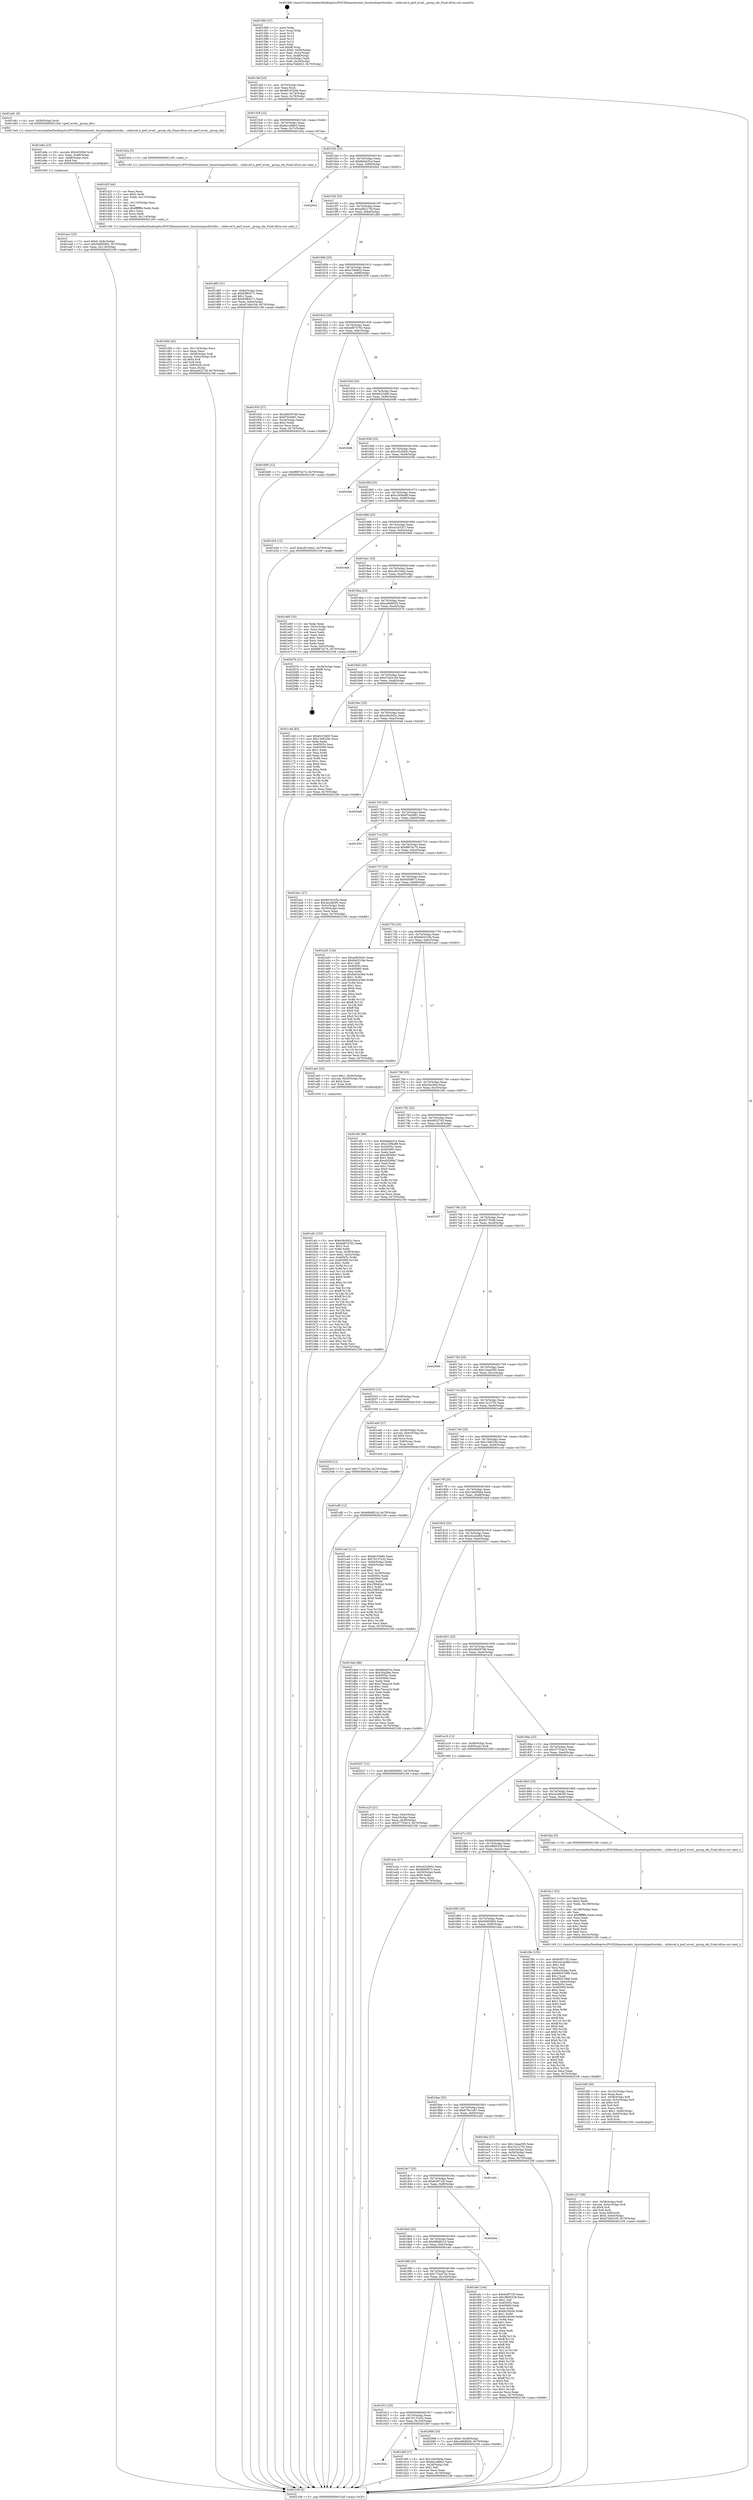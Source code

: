 digraph "0x401580" {
  label = "0x401580 (/mnt/c/Users/mathe/Desktop/tcc/POCII/binaries/extr_linuxtoolsperfuistdio....utilevsel.h_perf_evsel__group_idx_Final-ollvm.out::main(0))"
  labelloc = "t"
  node[shape=record]

  Entry [label="",width=0.3,height=0.3,shape=circle,fillcolor=black,style=filled]
  "0x4015af" [label="{
     0x4015af [23]\l
     | [instrs]\l
     &nbsp;&nbsp;0x4015af \<+3\>: mov -0x70(%rbp),%eax\l
     &nbsp;&nbsp;0x4015b2 \<+2\>: mov %eax,%ecx\l
     &nbsp;&nbsp;0x4015b4 \<+6\>: sub $0x89191b5b,%ecx\l
     &nbsp;&nbsp;0x4015ba \<+3\>: mov %eax,-0x74(%rbp)\l
     &nbsp;&nbsp;0x4015bd \<+3\>: mov %ecx,-0x78(%rbp)\l
     &nbsp;&nbsp;0x4015c0 \<+6\>: je 0000000000401e81 \<main+0x901\>\l
  }"]
  "0x401e81" [label="{
     0x401e81 [9]\l
     | [instrs]\l
     &nbsp;&nbsp;0x401e81 \<+4\>: mov -0x58(%rbp),%rdi\l
     &nbsp;&nbsp;0x401e85 \<+5\>: call 00000000004013a0 \<perf_evsel__group_idx\>\l
     | [calls]\l
     &nbsp;&nbsp;0x4013a0 \{1\} (/mnt/c/Users/mathe/Desktop/tcc/POCII/binaries/extr_linuxtoolsperfuistdio....utilevsel.h_perf_evsel__group_idx_Final-ollvm.out::perf_evsel__group_idx)\l
  }"]
  "0x4015c6" [label="{
     0x4015c6 [22]\l
     | [instrs]\l
     &nbsp;&nbsp;0x4015c6 \<+5\>: jmp 00000000004015cb \<main+0x4b\>\l
     &nbsp;&nbsp;0x4015cb \<+3\>: mov -0x74(%rbp),%eax\l
     &nbsp;&nbsp;0x4015ce \<+5\>: sub $0x8a1a86b2,%eax\l
     &nbsp;&nbsp;0x4015d3 \<+3\>: mov %eax,-0x7c(%rbp)\l
     &nbsp;&nbsp;0x4015d6 \<+6\>: je 0000000000401d2a \<main+0x7aa\>\l
  }"]
  Exit [label="",width=0.3,height=0.3,shape=circle,fillcolor=black,style=filled,peripheries=2]
  "0x401d2a" [label="{
     0x401d2a [5]\l
     | [instrs]\l
     &nbsp;&nbsp;0x401d2a \<+5\>: call 0000000000401160 \<next_i\>\l
     | [calls]\l
     &nbsp;&nbsp;0x401160 \{1\} (/mnt/c/Users/mathe/Desktop/tcc/POCII/binaries/extr_linuxtoolsperfuistdio....utilevsel.h_perf_evsel__group_idx_Final-ollvm.out::next_i)\l
  }"]
  "0x4015dc" [label="{
     0x4015dc [22]\l
     | [instrs]\l
     &nbsp;&nbsp;0x4015dc \<+5\>: jmp 00000000004015e1 \<main+0x61\>\l
     &nbsp;&nbsp;0x4015e1 \<+3\>: mov -0x74(%rbp),%eax\l
     &nbsp;&nbsp;0x4015e4 \<+5\>: sub $0x8abdcf1a,%eax\l
     &nbsp;&nbsp;0x4015e9 \<+3\>: mov %eax,-0x80(%rbp)\l
     &nbsp;&nbsp;0x4015ec \<+6\>: je 00000000004020e2 \<main+0xb62\>\l
  }"]
  "0x40203f" [label="{
     0x40203f [12]\l
     | [instrs]\l
     &nbsp;&nbsp;0x40203f \<+7\>: movl $0x773e472e,-0x70(%rbp)\l
     &nbsp;&nbsp;0x402046 \<+5\>: jmp 0000000000402108 \<main+0xb88\>\l
  }"]
  "0x4020e2" [label="{
     0x4020e2\l
  }", style=dashed]
  "0x4015f2" [label="{
     0x4015f2 [25]\l
     | [instrs]\l
     &nbsp;&nbsp;0x4015f2 \<+5\>: jmp 00000000004015f7 \<main+0x77\>\l
     &nbsp;&nbsp;0x4015f7 \<+3\>: mov -0x74(%rbp),%eax\l
     &nbsp;&nbsp;0x4015fa \<+5\>: sub $0xa462274f,%eax\l
     &nbsp;&nbsp;0x4015ff \<+6\>: mov %eax,-0x84(%rbp)\l
     &nbsp;&nbsp;0x401605 \<+6\>: je 0000000000401d85 \<main+0x805\>\l
  }"]
  "0x401ef0" [label="{
     0x401ef0 [12]\l
     | [instrs]\l
     &nbsp;&nbsp;0x401ef0 \<+7\>: movl $0x6f6d821d,-0x70(%rbp)\l
     &nbsp;&nbsp;0x401ef7 \<+5\>: jmp 0000000000402108 \<main+0xb88\>\l
  }"]
  "0x401d85" [label="{
     0x401d85 [31]\l
     | [instrs]\l
     &nbsp;&nbsp;0x401d85 \<+3\>: mov -0x64(%rbp),%eax\l
     &nbsp;&nbsp;0x401d88 \<+5\>: sub $0x93f84571,%eax\l
     &nbsp;&nbsp;0x401d8d \<+3\>: add $0x1,%eax\l
     &nbsp;&nbsp;0x401d90 \<+5\>: add $0x93f84571,%eax\l
     &nbsp;&nbsp;0x401d95 \<+3\>: mov %eax,-0x64(%rbp)\l
     &nbsp;&nbsp;0x401d98 \<+7\>: movl $0xd7d44109,-0x70(%rbp)\l
     &nbsp;&nbsp;0x401d9f \<+5\>: jmp 0000000000402108 \<main+0xb88\>\l
  }"]
  "0x40160b" [label="{
     0x40160b [25]\l
     | [instrs]\l
     &nbsp;&nbsp;0x40160b \<+5\>: jmp 0000000000401610 \<main+0x90\>\l
     &nbsp;&nbsp;0x401610 \<+3\>: mov -0x74(%rbp),%eax\l
     &nbsp;&nbsp;0x401613 \<+5\>: sub $0xa7bfe832,%eax\l
     &nbsp;&nbsp;0x401618 \<+6\>: mov %eax,-0x88(%rbp)\l
     &nbsp;&nbsp;0x40161e \<+6\>: je 0000000000401935 \<main+0x3b5\>\l
  }"]
  "0x401ea1" [label="{
     0x401ea1 [25]\l
     | [instrs]\l
     &nbsp;&nbsp;0x401ea1 \<+7\>: movl $0x0,-0x6c(%rbp)\l
     &nbsp;&nbsp;0x401ea8 \<+7\>: movl $0x56065692,-0x70(%rbp)\l
     &nbsp;&nbsp;0x401eaf \<+6\>: mov %eax,-0x118(%rbp)\l
     &nbsp;&nbsp;0x401eb5 \<+5\>: jmp 0000000000402108 \<main+0xb88\>\l
  }"]
  "0x401935" [label="{
     0x401935 [27]\l
     | [instrs]\l
     &nbsp;&nbsp;0x401935 \<+5\>: mov $0x28e597d6,%eax\l
     &nbsp;&nbsp;0x40193a \<+5\>: mov $0xf7dc0d81,%ecx\l
     &nbsp;&nbsp;0x40193f \<+3\>: mov -0x34(%rbp),%edx\l
     &nbsp;&nbsp;0x401942 \<+3\>: cmp $0x2,%edx\l
     &nbsp;&nbsp;0x401945 \<+3\>: cmovne %ecx,%eax\l
     &nbsp;&nbsp;0x401948 \<+3\>: mov %eax,-0x70(%rbp)\l
     &nbsp;&nbsp;0x40194b \<+5\>: jmp 0000000000402108 \<main+0xb88\>\l
  }"]
  "0x401624" [label="{
     0x401624 [25]\l
     | [instrs]\l
     &nbsp;&nbsp;0x401624 \<+5\>: jmp 0000000000401629 \<main+0xa9\>\l
     &nbsp;&nbsp;0x401629 \<+3\>: mov -0x74(%rbp),%eax\l
     &nbsp;&nbsp;0x40162c \<+5\>: sub $0xbd974792,%eax\l
     &nbsp;&nbsp;0x401631 \<+6\>: mov %eax,-0x8c(%rbp)\l
     &nbsp;&nbsp;0x401637 \<+6\>: je 0000000000401b95 \<main+0x615\>\l
  }"]
  "0x402108" [label="{
     0x402108 [5]\l
     | [instrs]\l
     &nbsp;&nbsp;0x402108 \<+5\>: jmp 00000000004015af \<main+0x2f\>\l
  }"]
  "0x401580" [label="{
     0x401580 [47]\l
     | [instrs]\l
     &nbsp;&nbsp;0x401580 \<+1\>: push %rbp\l
     &nbsp;&nbsp;0x401581 \<+3\>: mov %rsp,%rbp\l
     &nbsp;&nbsp;0x401584 \<+2\>: push %r15\l
     &nbsp;&nbsp;0x401586 \<+2\>: push %r14\l
     &nbsp;&nbsp;0x401588 \<+2\>: push %r13\l
     &nbsp;&nbsp;0x40158a \<+2\>: push %r12\l
     &nbsp;&nbsp;0x40158c \<+1\>: push %rbx\l
     &nbsp;&nbsp;0x40158d \<+7\>: sub $0xf8,%rsp\l
     &nbsp;&nbsp;0x401594 \<+7\>: movl $0x0,-0x38(%rbp)\l
     &nbsp;&nbsp;0x40159b \<+3\>: mov %edi,-0x3c(%rbp)\l
     &nbsp;&nbsp;0x40159e \<+4\>: mov %rsi,-0x48(%rbp)\l
     &nbsp;&nbsp;0x4015a2 \<+3\>: mov -0x3c(%rbp),%edi\l
     &nbsp;&nbsp;0x4015a5 \<+3\>: mov %edi,-0x34(%rbp)\l
     &nbsp;&nbsp;0x4015a8 \<+7\>: movl $0xa7bfe832,-0x70(%rbp)\l
  }"]
  "0x401e8a" [label="{
     0x401e8a [23]\l
     | [instrs]\l
     &nbsp;&nbsp;0x401e8a \<+10\>: movabs $0x4030b6,%rdi\l
     &nbsp;&nbsp;0x401e94 \<+3\>: mov %eax,-0x68(%rbp)\l
     &nbsp;&nbsp;0x401e97 \<+3\>: mov -0x68(%rbp),%esi\l
     &nbsp;&nbsp;0x401e9a \<+2\>: mov $0x0,%al\l
     &nbsp;&nbsp;0x401e9c \<+5\>: call 0000000000401040 \<printf@plt\>\l
     | [calls]\l
     &nbsp;&nbsp;0x401040 \{1\} (unknown)\l
  }"]
  "0x401b95" [label="{
     0x401b95 [12]\l
     | [instrs]\l
     &nbsp;&nbsp;0x401b95 \<+7\>: movl $0xf887dc74,-0x70(%rbp)\l
     &nbsp;&nbsp;0x401b9c \<+5\>: jmp 0000000000402108 \<main+0xb88\>\l
  }"]
  "0x40163d" [label="{
     0x40163d [25]\l
     | [instrs]\l
     &nbsp;&nbsp;0x40163d \<+5\>: jmp 0000000000401642 \<main+0xc2\>\l
     &nbsp;&nbsp;0x401642 \<+3\>: mov -0x74(%rbp),%eax\l
     &nbsp;&nbsp;0x401645 \<+5\>: sub $0xbfc33460,%eax\l
     &nbsp;&nbsp;0x40164a \<+6\>: mov %eax,-0x90(%rbp)\l
     &nbsp;&nbsp;0x401650 \<+6\>: je 00000000004020d6 \<main+0xb56\>\l
  }"]
  "0x401d5b" [label="{
     0x401d5b [42]\l
     | [instrs]\l
     &nbsp;&nbsp;0x401d5b \<+6\>: mov -0x114(%rbp),%ecx\l
     &nbsp;&nbsp;0x401d61 \<+3\>: imul %eax,%ecx\l
     &nbsp;&nbsp;0x401d64 \<+4\>: mov -0x58(%rbp),%rdi\l
     &nbsp;&nbsp;0x401d68 \<+4\>: movslq -0x5c(%rbp),%r8\l
     &nbsp;&nbsp;0x401d6c \<+4\>: shl $0x4,%r8\l
     &nbsp;&nbsp;0x401d70 \<+3\>: add %r8,%rdi\l
     &nbsp;&nbsp;0x401d73 \<+4\>: mov 0x8(%rdi),%rdi\l
     &nbsp;&nbsp;0x401d77 \<+2\>: mov %ecx,(%rdi)\l
     &nbsp;&nbsp;0x401d79 \<+7\>: movl $0xa462274f,-0x70(%rbp)\l
     &nbsp;&nbsp;0x401d80 \<+5\>: jmp 0000000000402108 \<main+0xb88\>\l
  }"]
  "0x4020d6" [label="{
     0x4020d6\l
  }", style=dashed]
  "0x401656" [label="{
     0x401656 [25]\l
     | [instrs]\l
     &nbsp;&nbsp;0x401656 \<+5\>: jmp 000000000040165b \<main+0xdb\>\l
     &nbsp;&nbsp;0x40165b \<+3\>: mov -0x74(%rbp),%eax\l
     &nbsp;&nbsp;0x40165e \<+5\>: sub $0xc022945c,%eax\l
     &nbsp;&nbsp;0x401663 \<+6\>: mov %eax,-0x94(%rbp)\l
     &nbsp;&nbsp;0x401669 \<+6\>: je 000000000040204b \<main+0xacb\>\l
  }"]
  "0x401d2f" [label="{
     0x401d2f [44]\l
     | [instrs]\l
     &nbsp;&nbsp;0x401d2f \<+2\>: xor %ecx,%ecx\l
     &nbsp;&nbsp;0x401d31 \<+5\>: mov $0x2,%edx\l
     &nbsp;&nbsp;0x401d36 \<+6\>: mov %edx,-0x110(%rbp)\l
     &nbsp;&nbsp;0x401d3c \<+1\>: cltd\l
     &nbsp;&nbsp;0x401d3d \<+6\>: mov -0x110(%rbp),%esi\l
     &nbsp;&nbsp;0x401d43 \<+2\>: idiv %esi\l
     &nbsp;&nbsp;0x401d45 \<+6\>: imul $0xfffffffe,%edx,%edx\l
     &nbsp;&nbsp;0x401d4b \<+3\>: sub $0x1,%ecx\l
     &nbsp;&nbsp;0x401d4e \<+2\>: sub %ecx,%edx\l
     &nbsp;&nbsp;0x401d50 \<+6\>: mov %edx,-0x114(%rbp)\l
     &nbsp;&nbsp;0x401d56 \<+5\>: call 0000000000401160 \<next_i\>\l
     | [calls]\l
     &nbsp;&nbsp;0x401160 \{1\} (/mnt/c/Users/mathe/Desktop/tcc/POCII/binaries/extr_linuxtoolsperfuistdio....utilevsel.h_perf_evsel__group_idx_Final-ollvm.out::next_i)\l
  }"]
  "0x40204b" [label="{
     0x40204b\l
  }", style=dashed]
  "0x40166f" [label="{
     0x40166f [25]\l
     | [instrs]\l
     &nbsp;&nbsp;0x40166f \<+5\>: jmp 0000000000401674 \<main+0xf4\>\l
     &nbsp;&nbsp;0x401674 \<+3\>: mov -0x74(%rbp),%eax\l
     &nbsp;&nbsp;0x401677 \<+5\>: sub $0xc24f4a98,%eax\l
     &nbsp;&nbsp;0x40167c \<+6\>: mov %eax,-0x98(%rbp)\l
     &nbsp;&nbsp;0x401682 \<+6\>: je 0000000000401e54 \<main+0x8d4\>\l
  }"]
  "0x40192b" [label="{
     0x40192b\l
  }", style=dashed]
  "0x401e54" [label="{
     0x401e54 [12]\l
     | [instrs]\l
     &nbsp;&nbsp;0x401e54 \<+7\>: movl $0xcd5104a2,-0x70(%rbp)\l
     &nbsp;&nbsp;0x401e5b \<+5\>: jmp 0000000000402108 \<main+0xb88\>\l
  }"]
  "0x401688" [label="{
     0x401688 [25]\l
     | [instrs]\l
     &nbsp;&nbsp;0x401688 \<+5\>: jmp 000000000040168d \<main+0x10d\>\l
     &nbsp;&nbsp;0x40168d \<+3\>: mov -0x74(%rbp),%eax\l
     &nbsp;&nbsp;0x401690 \<+5\>: sub $0xcb1b3327,%eax\l
     &nbsp;&nbsp;0x401695 \<+6\>: mov %eax,-0x9c(%rbp)\l
     &nbsp;&nbsp;0x40169b \<+6\>: je 00000000004019a8 \<main+0x428\>\l
  }"]
  "0x401d0f" [label="{
     0x401d0f [27]\l
     | [instrs]\l
     &nbsp;&nbsp;0x401d0f \<+5\>: mov $0x1eb00b0a,%eax\l
     &nbsp;&nbsp;0x401d14 \<+5\>: mov $0x8a1a86b2,%ecx\l
     &nbsp;&nbsp;0x401d19 \<+3\>: mov -0x29(%rbp),%dl\l
     &nbsp;&nbsp;0x401d1c \<+3\>: test $0x1,%dl\l
     &nbsp;&nbsp;0x401d1f \<+3\>: cmovne %ecx,%eax\l
     &nbsp;&nbsp;0x401d22 \<+3\>: mov %eax,-0x70(%rbp)\l
     &nbsp;&nbsp;0x401d25 \<+5\>: jmp 0000000000402108 \<main+0xb88\>\l
  }"]
  "0x4019a8" [label="{
     0x4019a8\l
  }", style=dashed]
  "0x4016a1" [label="{
     0x4016a1 [25]\l
     | [instrs]\l
     &nbsp;&nbsp;0x4016a1 \<+5\>: jmp 00000000004016a6 \<main+0x126\>\l
     &nbsp;&nbsp;0x4016a6 \<+3\>: mov -0x74(%rbp),%eax\l
     &nbsp;&nbsp;0x4016a9 \<+5\>: sub $0xcd5104a2,%eax\l
     &nbsp;&nbsp;0x4016ae \<+6\>: mov %eax,-0xa0(%rbp)\l
     &nbsp;&nbsp;0x4016b4 \<+6\>: je 0000000000401e60 \<main+0x8e0\>\l
  }"]
  "0x401912" [label="{
     0x401912 [25]\l
     | [instrs]\l
     &nbsp;&nbsp;0x401912 \<+5\>: jmp 0000000000401917 \<main+0x397\>\l
     &nbsp;&nbsp;0x401917 \<+3\>: mov -0x74(%rbp),%eax\l
     &nbsp;&nbsp;0x40191a \<+5\>: sub $0x7b137a32,%eax\l
     &nbsp;&nbsp;0x40191f \<+6\>: mov %eax,-0x104(%rbp)\l
     &nbsp;&nbsp;0x401925 \<+6\>: je 0000000000401d0f \<main+0x78f\>\l
  }"]
  "0x401e60" [label="{
     0x401e60 [33]\l
     | [instrs]\l
     &nbsp;&nbsp;0x401e60 \<+2\>: xor %eax,%eax\l
     &nbsp;&nbsp;0x401e62 \<+3\>: mov -0x5c(%rbp),%ecx\l
     &nbsp;&nbsp;0x401e65 \<+2\>: mov %eax,%edx\l
     &nbsp;&nbsp;0x401e67 \<+2\>: sub %ecx,%edx\l
     &nbsp;&nbsp;0x401e69 \<+2\>: mov %eax,%ecx\l
     &nbsp;&nbsp;0x401e6b \<+3\>: sub $0x1,%ecx\l
     &nbsp;&nbsp;0x401e6e \<+2\>: add %ecx,%edx\l
     &nbsp;&nbsp;0x401e70 \<+2\>: sub %edx,%eax\l
     &nbsp;&nbsp;0x401e72 \<+3\>: mov %eax,-0x5c(%rbp)\l
     &nbsp;&nbsp;0x401e75 \<+7\>: movl $0xf887dc74,-0x70(%rbp)\l
     &nbsp;&nbsp;0x401e7c \<+5\>: jmp 0000000000402108 \<main+0xb88\>\l
  }"]
  "0x4016ba" [label="{
     0x4016ba [25]\l
     | [instrs]\l
     &nbsp;&nbsp;0x4016ba \<+5\>: jmp 00000000004016bf \<main+0x13f\>\l
     &nbsp;&nbsp;0x4016bf \<+3\>: mov -0x74(%rbp),%eax\l
     &nbsp;&nbsp;0x4016c2 \<+5\>: sub $0xce6b8026,%eax\l
     &nbsp;&nbsp;0x4016c7 \<+6\>: mov %eax,-0xa4(%rbp)\l
     &nbsp;&nbsp;0x4016cd \<+6\>: je 000000000040207b \<main+0xafb\>\l
  }"]
  "0x402068" [label="{
     0x402068 [19]\l
     | [instrs]\l
     &nbsp;&nbsp;0x402068 \<+7\>: movl $0x0,-0x38(%rbp)\l
     &nbsp;&nbsp;0x40206f \<+7\>: movl $0xce6b8026,-0x70(%rbp)\l
     &nbsp;&nbsp;0x402076 \<+5\>: jmp 0000000000402108 \<main+0xb88\>\l
  }"]
  "0x40207b" [label="{
     0x40207b [21]\l
     | [instrs]\l
     &nbsp;&nbsp;0x40207b \<+3\>: mov -0x38(%rbp),%eax\l
     &nbsp;&nbsp;0x40207e \<+7\>: add $0xf8,%rsp\l
     &nbsp;&nbsp;0x402085 \<+1\>: pop %rbx\l
     &nbsp;&nbsp;0x402086 \<+2\>: pop %r12\l
     &nbsp;&nbsp;0x402088 \<+2\>: pop %r13\l
     &nbsp;&nbsp;0x40208a \<+2\>: pop %r14\l
     &nbsp;&nbsp;0x40208c \<+2\>: pop %r15\l
     &nbsp;&nbsp;0x40208e \<+1\>: pop %rbp\l
     &nbsp;&nbsp;0x40208f \<+1\>: ret\l
  }"]
  "0x4016d3" [label="{
     0x4016d3 [25]\l
     | [instrs]\l
     &nbsp;&nbsp;0x4016d3 \<+5\>: jmp 00000000004016d8 \<main+0x158\>\l
     &nbsp;&nbsp;0x4016d8 \<+3\>: mov -0x74(%rbp),%eax\l
     &nbsp;&nbsp;0x4016db \<+5\>: sub $0xd7d44109,%eax\l
     &nbsp;&nbsp;0x4016e0 \<+6\>: mov %eax,-0xa8(%rbp)\l
     &nbsp;&nbsp;0x4016e6 \<+6\>: je 0000000000401c4d \<main+0x6cd\>\l
  }"]
  "0x4018f9" [label="{
     0x4018f9 [25]\l
     | [instrs]\l
     &nbsp;&nbsp;0x4018f9 \<+5\>: jmp 00000000004018fe \<main+0x37e\>\l
     &nbsp;&nbsp;0x4018fe \<+3\>: mov -0x74(%rbp),%eax\l
     &nbsp;&nbsp;0x401901 \<+5\>: sub $0x773e472e,%eax\l
     &nbsp;&nbsp;0x401906 \<+6\>: mov %eax,-0x100(%rbp)\l
     &nbsp;&nbsp;0x40190c \<+6\>: je 0000000000402068 \<main+0xae8\>\l
  }"]
  "0x401c4d" [label="{
     0x401c4d [83]\l
     | [instrs]\l
     &nbsp;&nbsp;0x401c4d \<+5\>: mov $0xbfc33460,%eax\l
     &nbsp;&nbsp;0x401c52 \<+5\>: mov $0x13d632fe,%ecx\l
     &nbsp;&nbsp;0x401c57 \<+2\>: xor %edx,%edx\l
     &nbsp;&nbsp;0x401c59 \<+7\>: mov 0x40505c,%esi\l
     &nbsp;&nbsp;0x401c60 \<+7\>: mov 0x405060,%edi\l
     &nbsp;&nbsp;0x401c67 \<+3\>: sub $0x1,%edx\l
     &nbsp;&nbsp;0x401c6a \<+3\>: mov %esi,%r8d\l
     &nbsp;&nbsp;0x401c6d \<+3\>: add %edx,%r8d\l
     &nbsp;&nbsp;0x401c70 \<+4\>: imul %r8d,%esi\l
     &nbsp;&nbsp;0x401c74 \<+3\>: and $0x1,%esi\l
     &nbsp;&nbsp;0x401c77 \<+3\>: cmp $0x0,%esi\l
     &nbsp;&nbsp;0x401c7a \<+4\>: sete %r9b\l
     &nbsp;&nbsp;0x401c7e \<+3\>: cmp $0xa,%edi\l
     &nbsp;&nbsp;0x401c81 \<+4\>: setl %r10b\l
     &nbsp;&nbsp;0x401c85 \<+3\>: mov %r9b,%r11b\l
     &nbsp;&nbsp;0x401c88 \<+3\>: and %r10b,%r11b\l
     &nbsp;&nbsp;0x401c8b \<+3\>: xor %r10b,%r9b\l
     &nbsp;&nbsp;0x401c8e \<+3\>: or %r9b,%r11b\l
     &nbsp;&nbsp;0x401c91 \<+4\>: test $0x1,%r11b\l
     &nbsp;&nbsp;0x401c95 \<+3\>: cmovne %ecx,%eax\l
     &nbsp;&nbsp;0x401c98 \<+3\>: mov %eax,-0x70(%rbp)\l
     &nbsp;&nbsp;0x401c9b \<+5\>: jmp 0000000000402108 \<main+0xb88\>\l
  }"]
  "0x4016ec" [label="{
     0x4016ec [25]\l
     | [instrs]\l
     &nbsp;&nbsp;0x4016ec \<+5\>: jmp 00000000004016f1 \<main+0x171\>\l
     &nbsp;&nbsp;0x4016f1 \<+3\>: mov -0x74(%rbp),%eax\l
     &nbsp;&nbsp;0x4016f4 \<+5\>: sub $0xe36c0d2c,%eax\l
     &nbsp;&nbsp;0x4016f9 \<+6\>: mov %eax,-0xac(%rbp)\l
     &nbsp;&nbsp;0x4016ff \<+6\>: je 00000000004020a8 \<main+0xb28\>\l
  }"]
  "0x401efc" [label="{
     0x401efc [144]\l
     | [instrs]\l
     &nbsp;&nbsp;0x401efc \<+5\>: mov $0x6c9f71f5,%eax\l
     &nbsp;&nbsp;0x401f01 \<+5\>: mov $0x3f685328,%ecx\l
     &nbsp;&nbsp;0x401f06 \<+2\>: mov $0x1,%dl\l
     &nbsp;&nbsp;0x401f08 \<+7\>: mov 0x40505c,%esi\l
     &nbsp;&nbsp;0x401f0f \<+7\>: mov 0x405060,%edi\l
     &nbsp;&nbsp;0x401f16 \<+3\>: mov %esi,%r8d\l
     &nbsp;&nbsp;0x401f19 \<+7\>: add $0xfe33fc00,%r8d\l
     &nbsp;&nbsp;0x401f20 \<+4\>: sub $0x1,%r8d\l
     &nbsp;&nbsp;0x401f24 \<+7\>: sub $0xfe33fc00,%r8d\l
     &nbsp;&nbsp;0x401f2b \<+4\>: imul %r8d,%esi\l
     &nbsp;&nbsp;0x401f2f \<+3\>: and $0x1,%esi\l
     &nbsp;&nbsp;0x401f32 \<+3\>: cmp $0x0,%esi\l
     &nbsp;&nbsp;0x401f35 \<+4\>: sete %r9b\l
     &nbsp;&nbsp;0x401f39 \<+3\>: cmp $0xa,%edi\l
     &nbsp;&nbsp;0x401f3c \<+4\>: setl %r10b\l
     &nbsp;&nbsp;0x401f40 \<+3\>: mov %r9b,%r11b\l
     &nbsp;&nbsp;0x401f43 \<+4\>: xor $0xff,%r11b\l
     &nbsp;&nbsp;0x401f47 \<+3\>: mov %r10b,%bl\l
     &nbsp;&nbsp;0x401f4a \<+3\>: xor $0xff,%bl\l
     &nbsp;&nbsp;0x401f4d \<+3\>: xor $0x0,%dl\l
     &nbsp;&nbsp;0x401f50 \<+3\>: mov %r11b,%r14b\l
     &nbsp;&nbsp;0x401f53 \<+4\>: and $0x0,%r14b\l
     &nbsp;&nbsp;0x401f57 \<+3\>: and %dl,%r9b\l
     &nbsp;&nbsp;0x401f5a \<+3\>: mov %bl,%r15b\l
     &nbsp;&nbsp;0x401f5d \<+4\>: and $0x0,%r15b\l
     &nbsp;&nbsp;0x401f61 \<+3\>: and %dl,%r10b\l
     &nbsp;&nbsp;0x401f64 \<+3\>: or %r9b,%r14b\l
     &nbsp;&nbsp;0x401f67 \<+3\>: or %r10b,%r15b\l
     &nbsp;&nbsp;0x401f6a \<+3\>: xor %r15b,%r14b\l
     &nbsp;&nbsp;0x401f6d \<+3\>: or %bl,%r11b\l
     &nbsp;&nbsp;0x401f70 \<+4\>: xor $0xff,%r11b\l
     &nbsp;&nbsp;0x401f74 \<+3\>: or $0x0,%dl\l
     &nbsp;&nbsp;0x401f77 \<+3\>: and %dl,%r11b\l
     &nbsp;&nbsp;0x401f7a \<+3\>: or %r11b,%r14b\l
     &nbsp;&nbsp;0x401f7d \<+4\>: test $0x1,%r14b\l
     &nbsp;&nbsp;0x401f81 \<+3\>: cmovne %ecx,%eax\l
     &nbsp;&nbsp;0x401f84 \<+3\>: mov %eax,-0x70(%rbp)\l
     &nbsp;&nbsp;0x401f87 \<+5\>: jmp 0000000000402108 \<main+0xb88\>\l
  }"]
  "0x4020a8" [label="{
     0x4020a8\l
  }", style=dashed]
  "0x401705" [label="{
     0x401705 [25]\l
     | [instrs]\l
     &nbsp;&nbsp;0x401705 \<+5\>: jmp 000000000040170a \<main+0x18a\>\l
     &nbsp;&nbsp;0x40170a \<+3\>: mov -0x74(%rbp),%eax\l
     &nbsp;&nbsp;0x40170d \<+5\>: sub $0xf7dc0d81,%eax\l
     &nbsp;&nbsp;0x401712 \<+6\>: mov %eax,-0xb0(%rbp)\l
     &nbsp;&nbsp;0x401718 \<+6\>: je 0000000000401950 \<main+0x3d0\>\l
  }"]
  "0x4018e0" [label="{
     0x4018e0 [25]\l
     | [instrs]\l
     &nbsp;&nbsp;0x4018e0 \<+5\>: jmp 00000000004018e5 \<main+0x365\>\l
     &nbsp;&nbsp;0x4018e5 \<+3\>: mov -0x74(%rbp),%eax\l
     &nbsp;&nbsp;0x4018e8 \<+5\>: sub $0x6f6d821d,%eax\l
     &nbsp;&nbsp;0x4018ed \<+6\>: mov %eax,-0xfc(%rbp)\l
     &nbsp;&nbsp;0x4018f3 \<+6\>: je 0000000000401efc \<main+0x97c\>\l
  }"]
  "0x401950" [label="{
     0x401950\l
  }", style=dashed]
  "0x40171e" [label="{
     0x40171e [25]\l
     | [instrs]\l
     &nbsp;&nbsp;0x40171e \<+5\>: jmp 0000000000401723 \<main+0x1a3\>\l
     &nbsp;&nbsp;0x401723 \<+3\>: mov -0x74(%rbp),%eax\l
     &nbsp;&nbsp;0x401726 \<+5\>: sub $0xf887dc74,%eax\l
     &nbsp;&nbsp;0x40172b \<+6\>: mov %eax,-0xb4(%rbp)\l
     &nbsp;&nbsp;0x401731 \<+6\>: je 0000000000401ba1 \<main+0x621\>\l
  }"]
  "0x4020ee" [label="{
     0x4020ee\l
  }", style=dashed]
  "0x401ba1" [label="{
     0x401ba1 [27]\l
     | [instrs]\l
     &nbsp;&nbsp;0x401ba1 \<+5\>: mov $0x89191b5b,%eax\l
     &nbsp;&nbsp;0x401ba6 \<+5\>: mov $0x3a2d83f5,%ecx\l
     &nbsp;&nbsp;0x401bab \<+3\>: mov -0x5c(%rbp),%edx\l
     &nbsp;&nbsp;0x401bae \<+3\>: cmp -0x50(%rbp),%edx\l
     &nbsp;&nbsp;0x401bb1 \<+3\>: cmovl %ecx,%eax\l
     &nbsp;&nbsp;0x401bb4 \<+3\>: mov %eax,-0x70(%rbp)\l
     &nbsp;&nbsp;0x401bb7 \<+5\>: jmp 0000000000402108 \<main+0xb88\>\l
  }"]
  "0x401737" [label="{
     0x401737 [25]\l
     | [instrs]\l
     &nbsp;&nbsp;0x401737 \<+5\>: jmp 000000000040173c \<main+0x1bc\>\l
     &nbsp;&nbsp;0x40173c \<+3\>: mov -0x74(%rbp),%eax\l
     &nbsp;&nbsp;0x40173f \<+5\>: sub $0xfd5bf873,%eax\l
     &nbsp;&nbsp;0x401744 \<+6\>: mov %eax,-0xb8(%rbp)\l
     &nbsp;&nbsp;0x40174a \<+6\>: je 0000000000401a55 \<main+0x4d5\>\l
  }"]
  "0x4018c7" [label="{
     0x4018c7 [25]\l
     | [instrs]\l
     &nbsp;&nbsp;0x4018c7 \<+5\>: jmp 00000000004018cc \<main+0x34c\>\l
     &nbsp;&nbsp;0x4018cc \<+3\>: mov -0x74(%rbp),%eax\l
     &nbsp;&nbsp;0x4018cf \<+5\>: sub $0x6c9f71f5,%eax\l
     &nbsp;&nbsp;0x4018d4 \<+6\>: mov %eax,-0xf8(%rbp)\l
     &nbsp;&nbsp;0x4018da \<+6\>: je 00000000004020ee \<main+0xb6e\>\l
  }"]
  "0x401a55" [label="{
     0x401a55 [144]\l
     | [instrs]\l
     &nbsp;&nbsp;0x401a55 \<+5\>: mov $0xe36c0d2c,%eax\l
     &nbsp;&nbsp;0x401a5a \<+5\>: mov $0xfdd3318e,%ecx\l
     &nbsp;&nbsp;0x401a5f \<+2\>: mov $0x1,%dl\l
     &nbsp;&nbsp;0x401a61 \<+7\>: mov 0x40505c,%esi\l
     &nbsp;&nbsp;0x401a68 \<+7\>: mov 0x405060,%edi\l
     &nbsp;&nbsp;0x401a6f \<+3\>: mov %esi,%r8d\l
     &nbsp;&nbsp;0x401a72 \<+7\>: sub $0x9a02e38d,%r8d\l
     &nbsp;&nbsp;0x401a79 \<+4\>: sub $0x1,%r8d\l
     &nbsp;&nbsp;0x401a7d \<+7\>: add $0x9a02e38d,%r8d\l
     &nbsp;&nbsp;0x401a84 \<+4\>: imul %r8d,%esi\l
     &nbsp;&nbsp;0x401a88 \<+3\>: and $0x1,%esi\l
     &nbsp;&nbsp;0x401a8b \<+3\>: cmp $0x0,%esi\l
     &nbsp;&nbsp;0x401a8e \<+4\>: sete %r9b\l
     &nbsp;&nbsp;0x401a92 \<+3\>: cmp $0xa,%edi\l
     &nbsp;&nbsp;0x401a95 \<+4\>: setl %r10b\l
     &nbsp;&nbsp;0x401a99 \<+3\>: mov %r9b,%r11b\l
     &nbsp;&nbsp;0x401a9c \<+4\>: xor $0xff,%r11b\l
     &nbsp;&nbsp;0x401aa0 \<+3\>: mov %r10b,%bl\l
     &nbsp;&nbsp;0x401aa3 \<+3\>: xor $0xff,%bl\l
     &nbsp;&nbsp;0x401aa6 \<+3\>: xor $0x0,%dl\l
     &nbsp;&nbsp;0x401aa9 \<+3\>: mov %r11b,%r14b\l
     &nbsp;&nbsp;0x401aac \<+4\>: and $0x0,%r14b\l
     &nbsp;&nbsp;0x401ab0 \<+3\>: and %dl,%r9b\l
     &nbsp;&nbsp;0x401ab3 \<+3\>: mov %bl,%r15b\l
     &nbsp;&nbsp;0x401ab6 \<+4\>: and $0x0,%r15b\l
     &nbsp;&nbsp;0x401aba \<+3\>: and %dl,%r10b\l
     &nbsp;&nbsp;0x401abd \<+3\>: or %r9b,%r14b\l
     &nbsp;&nbsp;0x401ac0 \<+3\>: or %r10b,%r15b\l
     &nbsp;&nbsp;0x401ac3 \<+3\>: xor %r15b,%r14b\l
     &nbsp;&nbsp;0x401ac6 \<+3\>: or %bl,%r11b\l
     &nbsp;&nbsp;0x401ac9 \<+4\>: xor $0xff,%r11b\l
     &nbsp;&nbsp;0x401acd \<+3\>: or $0x0,%dl\l
     &nbsp;&nbsp;0x401ad0 \<+3\>: and %dl,%r11b\l
     &nbsp;&nbsp;0x401ad3 \<+3\>: or %r11b,%r14b\l
     &nbsp;&nbsp;0x401ad6 \<+4\>: test $0x1,%r14b\l
     &nbsp;&nbsp;0x401ada \<+3\>: cmovne %ecx,%eax\l
     &nbsp;&nbsp;0x401add \<+3\>: mov %eax,-0x70(%rbp)\l
     &nbsp;&nbsp;0x401ae0 \<+5\>: jmp 0000000000402108 \<main+0xb88\>\l
  }"]
  "0x401750" [label="{
     0x401750 [25]\l
     | [instrs]\l
     &nbsp;&nbsp;0x401750 \<+5\>: jmp 0000000000401755 \<main+0x1d5\>\l
     &nbsp;&nbsp;0x401755 \<+3\>: mov -0x74(%rbp),%eax\l
     &nbsp;&nbsp;0x401758 \<+5\>: sub $0xfdd3318e,%eax\l
     &nbsp;&nbsp;0x40175d \<+6\>: mov %eax,-0xbc(%rbp)\l
     &nbsp;&nbsp;0x401763 \<+6\>: je 0000000000401ae5 \<main+0x565\>\l
  }"]
  "0x401a0c" [label="{
     0x401a0c\l
  }", style=dashed]
  "0x401ae5" [label="{
     0x401ae5 [23]\l
     | [instrs]\l
     &nbsp;&nbsp;0x401ae5 \<+7\>: movl $0x1,-0x50(%rbp)\l
     &nbsp;&nbsp;0x401aec \<+4\>: movslq -0x50(%rbp),%rax\l
     &nbsp;&nbsp;0x401af0 \<+4\>: shl $0x4,%rax\l
     &nbsp;&nbsp;0x401af4 \<+3\>: mov %rax,%rdi\l
     &nbsp;&nbsp;0x401af7 \<+5\>: call 0000000000401050 \<malloc@plt\>\l
     | [calls]\l
     &nbsp;&nbsp;0x401050 \{1\} (unknown)\l
  }"]
  "0x401769" [label="{
     0x401769 [25]\l
     | [instrs]\l
     &nbsp;&nbsp;0x401769 \<+5\>: jmp 000000000040176e \<main+0x1ee\>\l
     &nbsp;&nbsp;0x40176e \<+3\>: mov -0x74(%rbp),%eax\l
     &nbsp;&nbsp;0x401771 \<+5\>: sub $0x30a2feb,%eax\l
     &nbsp;&nbsp;0x401776 \<+6\>: mov %eax,-0xc0(%rbp)\l
     &nbsp;&nbsp;0x40177c \<+6\>: je 0000000000401dfc \<main+0x87c\>\l
  }"]
  "0x4018ae" [label="{
     0x4018ae [25]\l
     | [instrs]\l
     &nbsp;&nbsp;0x4018ae \<+5\>: jmp 00000000004018b3 \<main+0x333\>\l
     &nbsp;&nbsp;0x4018b3 \<+3\>: mov -0x74(%rbp),%eax\l
     &nbsp;&nbsp;0x4018b6 \<+5\>: sub $0x678c1e87,%eax\l
     &nbsp;&nbsp;0x4018bb \<+6\>: mov %eax,-0xf4(%rbp)\l
     &nbsp;&nbsp;0x4018c1 \<+6\>: je 0000000000401a0c \<main+0x48c\>\l
  }"]
  "0x401dfc" [label="{
     0x401dfc [88]\l
     | [instrs]\l
     &nbsp;&nbsp;0x401dfc \<+5\>: mov $0x8abdcf1a,%eax\l
     &nbsp;&nbsp;0x401e01 \<+5\>: mov $0xc24f4a98,%ecx\l
     &nbsp;&nbsp;0x401e06 \<+7\>: mov 0x40505c,%edx\l
     &nbsp;&nbsp;0x401e0d \<+7\>: mov 0x405060,%esi\l
     &nbsp;&nbsp;0x401e14 \<+2\>: mov %edx,%edi\l
     &nbsp;&nbsp;0x401e16 \<+6\>: sub $0xe5f269a7,%edi\l
     &nbsp;&nbsp;0x401e1c \<+3\>: sub $0x1,%edi\l
     &nbsp;&nbsp;0x401e1f \<+6\>: add $0xe5f269a7,%edi\l
     &nbsp;&nbsp;0x401e25 \<+3\>: imul %edi,%edx\l
     &nbsp;&nbsp;0x401e28 \<+3\>: and $0x1,%edx\l
     &nbsp;&nbsp;0x401e2b \<+3\>: cmp $0x0,%edx\l
     &nbsp;&nbsp;0x401e2e \<+4\>: sete %r8b\l
     &nbsp;&nbsp;0x401e32 \<+3\>: cmp $0xa,%esi\l
     &nbsp;&nbsp;0x401e35 \<+4\>: setl %r9b\l
     &nbsp;&nbsp;0x401e39 \<+3\>: mov %r8b,%r10b\l
     &nbsp;&nbsp;0x401e3c \<+3\>: and %r9b,%r10b\l
     &nbsp;&nbsp;0x401e3f \<+3\>: xor %r9b,%r8b\l
     &nbsp;&nbsp;0x401e42 \<+3\>: or %r8b,%r10b\l
     &nbsp;&nbsp;0x401e45 \<+4\>: test $0x1,%r10b\l
     &nbsp;&nbsp;0x401e49 \<+3\>: cmovne %ecx,%eax\l
     &nbsp;&nbsp;0x401e4c \<+3\>: mov %eax,-0x70(%rbp)\l
     &nbsp;&nbsp;0x401e4f \<+5\>: jmp 0000000000402108 \<main+0xb88\>\l
  }"]
  "0x401782" [label="{
     0x401782 [25]\l
     | [instrs]\l
     &nbsp;&nbsp;0x401782 \<+5\>: jmp 0000000000401787 \<main+0x207\>\l
     &nbsp;&nbsp;0x401787 \<+3\>: mov -0x74(%rbp),%eax\l
     &nbsp;&nbsp;0x40178a \<+5\>: sub $0x4b53743,%eax\l
     &nbsp;&nbsp;0x40178f \<+6\>: mov %eax,-0xc4(%rbp)\l
     &nbsp;&nbsp;0x401795 \<+6\>: je 0000000000402057 \<main+0xad7\>\l
  }"]
  "0x401eba" [label="{
     0x401eba [27]\l
     | [instrs]\l
     &nbsp;&nbsp;0x401eba \<+5\>: mov $0x12eaa595,%eax\l
     &nbsp;&nbsp;0x401ebf \<+5\>: mov $0x13c127f2,%ecx\l
     &nbsp;&nbsp;0x401ec4 \<+3\>: mov -0x6c(%rbp),%edx\l
     &nbsp;&nbsp;0x401ec7 \<+3\>: cmp -0x50(%rbp),%edx\l
     &nbsp;&nbsp;0x401eca \<+3\>: cmovl %ecx,%eax\l
     &nbsp;&nbsp;0x401ecd \<+3\>: mov %eax,-0x70(%rbp)\l
     &nbsp;&nbsp;0x401ed0 \<+5\>: jmp 0000000000402108 \<main+0xb88\>\l
  }"]
  "0x402057" [label="{
     0x402057\l
  }", style=dashed]
  "0x40179b" [label="{
     0x40179b [25]\l
     | [instrs]\l
     &nbsp;&nbsp;0x40179b \<+5\>: jmp 00000000004017a0 \<main+0x220\>\l
     &nbsp;&nbsp;0x4017a0 \<+3\>: mov -0x74(%rbp),%eax\l
     &nbsp;&nbsp;0x4017a3 \<+5\>: sub $0x92755d8,%eax\l
     &nbsp;&nbsp;0x4017a8 \<+6\>: mov %eax,-0xc8(%rbp)\l
     &nbsp;&nbsp;0x4017ae \<+6\>: je 0000000000402090 \<main+0xb10\>\l
  }"]
  "0x401895" [label="{
     0x401895 [25]\l
     | [instrs]\l
     &nbsp;&nbsp;0x401895 \<+5\>: jmp 000000000040189a \<main+0x31a\>\l
     &nbsp;&nbsp;0x40189a \<+3\>: mov -0x74(%rbp),%eax\l
     &nbsp;&nbsp;0x40189d \<+5\>: sub $0x56065692,%eax\l
     &nbsp;&nbsp;0x4018a2 \<+6\>: mov %eax,-0xf0(%rbp)\l
     &nbsp;&nbsp;0x4018a8 \<+6\>: je 0000000000401eba \<main+0x93a\>\l
  }"]
  "0x402090" [label="{
     0x402090\l
  }", style=dashed]
  "0x4017b4" [label="{
     0x4017b4 [25]\l
     | [instrs]\l
     &nbsp;&nbsp;0x4017b4 \<+5\>: jmp 00000000004017b9 \<main+0x239\>\l
     &nbsp;&nbsp;0x4017b9 \<+3\>: mov -0x74(%rbp),%eax\l
     &nbsp;&nbsp;0x4017bc \<+5\>: sub $0x12eaa595,%eax\l
     &nbsp;&nbsp;0x4017c1 \<+6\>: mov %eax,-0xcc(%rbp)\l
     &nbsp;&nbsp;0x4017c7 \<+6\>: je 0000000000402033 \<main+0xab3\>\l
  }"]
  "0x401f8c" [label="{
     0x401f8c [155]\l
     | [instrs]\l
     &nbsp;&nbsp;0x401f8c \<+5\>: mov $0x6c9f71f5,%eax\l
     &nbsp;&nbsp;0x401f91 \<+5\>: mov $0x242a4d6d,%ecx\l
     &nbsp;&nbsp;0x401f96 \<+2\>: mov $0x1,%dl\l
     &nbsp;&nbsp;0x401f98 \<+2\>: xor %esi,%esi\l
     &nbsp;&nbsp;0x401f9a \<+3\>: mov -0x6c(%rbp),%edi\l
     &nbsp;&nbsp;0x401f9d \<+6\>: sub $0x98547d98,%edi\l
     &nbsp;&nbsp;0x401fa3 \<+3\>: add $0x1,%edi\l
     &nbsp;&nbsp;0x401fa6 \<+6\>: add $0x98547d98,%edi\l
     &nbsp;&nbsp;0x401fac \<+3\>: mov %edi,-0x6c(%rbp)\l
     &nbsp;&nbsp;0x401faf \<+7\>: mov 0x40505c,%edi\l
     &nbsp;&nbsp;0x401fb6 \<+8\>: mov 0x405060,%r8d\l
     &nbsp;&nbsp;0x401fbe \<+3\>: sub $0x1,%esi\l
     &nbsp;&nbsp;0x401fc1 \<+3\>: mov %edi,%r9d\l
     &nbsp;&nbsp;0x401fc4 \<+3\>: add %esi,%r9d\l
     &nbsp;&nbsp;0x401fc7 \<+4\>: imul %r9d,%edi\l
     &nbsp;&nbsp;0x401fcb \<+3\>: and $0x1,%edi\l
     &nbsp;&nbsp;0x401fce \<+3\>: cmp $0x0,%edi\l
     &nbsp;&nbsp;0x401fd1 \<+4\>: sete %r10b\l
     &nbsp;&nbsp;0x401fd5 \<+4\>: cmp $0xa,%r8d\l
     &nbsp;&nbsp;0x401fd9 \<+4\>: setl %r11b\l
     &nbsp;&nbsp;0x401fdd \<+3\>: mov %r10b,%bl\l
     &nbsp;&nbsp;0x401fe0 \<+3\>: xor $0xff,%bl\l
     &nbsp;&nbsp;0x401fe3 \<+3\>: mov %r11b,%r14b\l
     &nbsp;&nbsp;0x401fe6 \<+4\>: xor $0xff,%r14b\l
     &nbsp;&nbsp;0x401fea \<+3\>: xor $0x0,%dl\l
     &nbsp;&nbsp;0x401fed \<+3\>: mov %bl,%r15b\l
     &nbsp;&nbsp;0x401ff0 \<+4\>: and $0x0,%r15b\l
     &nbsp;&nbsp;0x401ff4 \<+3\>: and %dl,%r10b\l
     &nbsp;&nbsp;0x401ff7 \<+3\>: mov %r14b,%r12b\l
     &nbsp;&nbsp;0x401ffa \<+4\>: and $0x0,%r12b\l
     &nbsp;&nbsp;0x401ffe \<+3\>: and %dl,%r11b\l
     &nbsp;&nbsp;0x402001 \<+3\>: or %r10b,%r15b\l
     &nbsp;&nbsp;0x402004 \<+3\>: or %r11b,%r12b\l
     &nbsp;&nbsp;0x402007 \<+3\>: xor %r12b,%r15b\l
     &nbsp;&nbsp;0x40200a \<+3\>: or %r14b,%bl\l
     &nbsp;&nbsp;0x40200d \<+3\>: xor $0xff,%bl\l
     &nbsp;&nbsp;0x402010 \<+3\>: or $0x0,%dl\l
     &nbsp;&nbsp;0x402013 \<+2\>: and %dl,%bl\l
     &nbsp;&nbsp;0x402015 \<+3\>: or %bl,%r15b\l
     &nbsp;&nbsp;0x402018 \<+4\>: test $0x1,%r15b\l
     &nbsp;&nbsp;0x40201c \<+3\>: cmovne %ecx,%eax\l
     &nbsp;&nbsp;0x40201f \<+3\>: mov %eax,-0x70(%rbp)\l
     &nbsp;&nbsp;0x402022 \<+5\>: jmp 0000000000402108 \<main+0xb88\>\l
  }"]
  "0x402033" [label="{
     0x402033 [12]\l
     | [instrs]\l
     &nbsp;&nbsp;0x402033 \<+4\>: mov -0x58(%rbp),%rax\l
     &nbsp;&nbsp;0x402037 \<+3\>: mov %rax,%rdi\l
     &nbsp;&nbsp;0x40203a \<+5\>: call 0000000000401030 \<free@plt\>\l
     | [calls]\l
     &nbsp;&nbsp;0x401030 \{1\} (unknown)\l
  }"]
  "0x4017cd" [label="{
     0x4017cd [25]\l
     | [instrs]\l
     &nbsp;&nbsp;0x4017cd \<+5\>: jmp 00000000004017d2 \<main+0x252\>\l
     &nbsp;&nbsp;0x4017d2 \<+3\>: mov -0x74(%rbp),%eax\l
     &nbsp;&nbsp;0x4017d5 \<+5\>: sub $0x13c127f2,%eax\l
     &nbsp;&nbsp;0x4017da \<+6\>: mov %eax,-0xd0(%rbp)\l
     &nbsp;&nbsp;0x4017e0 \<+6\>: je 0000000000401ed5 \<main+0x955\>\l
  }"]
  "0x401c27" [label="{
     0x401c27 [38]\l
     | [instrs]\l
     &nbsp;&nbsp;0x401c27 \<+4\>: mov -0x58(%rbp),%rdi\l
     &nbsp;&nbsp;0x401c2b \<+4\>: movslq -0x5c(%rbp),%r8\l
     &nbsp;&nbsp;0x401c2f \<+4\>: shl $0x4,%r8\l
     &nbsp;&nbsp;0x401c33 \<+3\>: add %r8,%rdi\l
     &nbsp;&nbsp;0x401c36 \<+4\>: mov %rax,0x8(%rdi)\l
     &nbsp;&nbsp;0x401c3a \<+7\>: movl $0x0,-0x64(%rbp)\l
     &nbsp;&nbsp;0x401c41 \<+7\>: movl $0xd7d44109,-0x70(%rbp)\l
     &nbsp;&nbsp;0x401c48 \<+5\>: jmp 0000000000402108 \<main+0xb88\>\l
  }"]
  "0x401ed5" [label="{
     0x401ed5 [27]\l
     | [instrs]\l
     &nbsp;&nbsp;0x401ed5 \<+4\>: mov -0x58(%rbp),%rax\l
     &nbsp;&nbsp;0x401ed9 \<+4\>: movslq -0x6c(%rbp),%rcx\l
     &nbsp;&nbsp;0x401edd \<+4\>: shl $0x4,%rcx\l
     &nbsp;&nbsp;0x401ee1 \<+3\>: add %rcx,%rax\l
     &nbsp;&nbsp;0x401ee4 \<+4\>: mov 0x8(%rax),%rax\l
     &nbsp;&nbsp;0x401ee8 \<+3\>: mov %rax,%rdi\l
     &nbsp;&nbsp;0x401eeb \<+5\>: call 0000000000401030 \<free@plt\>\l
     | [calls]\l
     &nbsp;&nbsp;0x401030 \{1\} (unknown)\l
  }"]
  "0x4017e6" [label="{
     0x4017e6 [25]\l
     | [instrs]\l
     &nbsp;&nbsp;0x4017e6 \<+5\>: jmp 00000000004017eb \<main+0x26b\>\l
     &nbsp;&nbsp;0x4017eb \<+3\>: mov -0x74(%rbp),%eax\l
     &nbsp;&nbsp;0x4017ee \<+5\>: sub $0x13d632fe,%eax\l
     &nbsp;&nbsp;0x4017f3 \<+6\>: mov %eax,-0xd4(%rbp)\l
     &nbsp;&nbsp;0x4017f9 \<+6\>: je 0000000000401ca0 \<main+0x720\>\l
  }"]
  "0x401bf5" [label="{
     0x401bf5 [50]\l
     | [instrs]\l
     &nbsp;&nbsp;0x401bf5 \<+6\>: mov -0x10c(%rbp),%ecx\l
     &nbsp;&nbsp;0x401bfb \<+3\>: imul %eax,%ecx\l
     &nbsp;&nbsp;0x401bfe \<+4\>: mov -0x58(%rbp),%r8\l
     &nbsp;&nbsp;0x401c02 \<+4\>: movslq -0x5c(%rbp),%r9\l
     &nbsp;&nbsp;0x401c06 \<+4\>: shl $0x4,%r9\l
     &nbsp;&nbsp;0x401c0a \<+3\>: add %r9,%r8\l
     &nbsp;&nbsp;0x401c0d \<+3\>: mov %ecx,(%r8)\l
     &nbsp;&nbsp;0x401c10 \<+7\>: movl $0x1,-0x60(%rbp)\l
     &nbsp;&nbsp;0x401c17 \<+4\>: movslq -0x60(%rbp),%r8\l
     &nbsp;&nbsp;0x401c1b \<+4\>: shl $0x2,%r8\l
     &nbsp;&nbsp;0x401c1f \<+3\>: mov %r8,%rdi\l
     &nbsp;&nbsp;0x401c22 \<+5\>: call 0000000000401050 \<malloc@plt\>\l
     | [calls]\l
     &nbsp;&nbsp;0x401050 \{1\} (unknown)\l
  }"]
  "0x401ca0" [label="{
     0x401ca0 [111]\l
     | [instrs]\l
     &nbsp;&nbsp;0x401ca0 \<+5\>: mov $0xbfc33460,%eax\l
     &nbsp;&nbsp;0x401ca5 \<+5\>: mov $0x7b137a32,%ecx\l
     &nbsp;&nbsp;0x401caa \<+3\>: mov -0x64(%rbp),%edx\l
     &nbsp;&nbsp;0x401cad \<+3\>: cmp -0x60(%rbp),%edx\l
     &nbsp;&nbsp;0x401cb0 \<+4\>: setl %sil\l
     &nbsp;&nbsp;0x401cb4 \<+4\>: and $0x1,%sil\l
     &nbsp;&nbsp;0x401cb8 \<+4\>: mov %sil,-0x29(%rbp)\l
     &nbsp;&nbsp;0x401cbc \<+7\>: mov 0x40505c,%edx\l
     &nbsp;&nbsp;0x401cc3 \<+7\>: mov 0x405060,%edi\l
     &nbsp;&nbsp;0x401cca \<+3\>: mov %edx,%r8d\l
     &nbsp;&nbsp;0x401ccd \<+7\>: add $0x25fb62a2,%r8d\l
     &nbsp;&nbsp;0x401cd4 \<+4\>: sub $0x1,%r8d\l
     &nbsp;&nbsp;0x401cd8 \<+7\>: sub $0x25fb62a2,%r8d\l
     &nbsp;&nbsp;0x401cdf \<+4\>: imul %r8d,%edx\l
     &nbsp;&nbsp;0x401ce3 \<+3\>: and $0x1,%edx\l
     &nbsp;&nbsp;0x401ce6 \<+3\>: cmp $0x0,%edx\l
     &nbsp;&nbsp;0x401ce9 \<+4\>: sete %sil\l
     &nbsp;&nbsp;0x401ced \<+3\>: cmp $0xa,%edi\l
     &nbsp;&nbsp;0x401cf0 \<+4\>: setl %r9b\l
     &nbsp;&nbsp;0x401cf4 \<+3\>: mov %sil,%r10b\l
     &nbsp;&nbsp;0x401cf7 \<+3\>: and %r9b,%r10b\l
     &nbsp;&nbsp;0x401cfa \<+3\>: xor %r9b,%sil\l
     &nbsp;&nbsp;0x401cfd \<+3\>: or %sil,%r10b\l
     &nbsp;&nbsp;0x401d00 \<+4\>: test $0x1,%r10b\l
     &nbsp;&nbsp;0x401d04 \<+3\>: cmovne %ecx,%eax\l
     &nbsp;&nbsp;0x401d07 \<+3\>: mov %eax,-0x70(%rbp)\l
     &nbsp;&nbsp;0x401d0a \<+5\>: jmp 0000000000402108 \<main+0xb88\>\l
  }"]
  "0x4017ff" [label="{
     0x4017ff [25]\l
     | [instrs]\l
     &nbsp;&nbsp;0x4017ff \<+5\>: jmp 0000000000401804 \<main+0x284\>\l
     &nbsp;&nbsp;0x401804 \<+3\>: mov -0x74(%rbp),%eax\l
     &nbsp;&nbsp;0x401807 \<+5\>: sub $0x1eb00b0a,%eax\l
     &nbsp;&nbsp;0x40180c \<+6\>: mov %eax,-0xd8(%rbp)\l
     &nbsp;&nbsp;0x401812 \<+6\>: je 0000000000401da4 \<main+0x824\>\l
  }"]
  "0x401bc1" [label="{
     0x401bc1 [52]\l
     | [instrs]\l
     &nbsp;&nbsp;0x401bc1 \<+2\>: xor %ecx,%ecx\l
     &nbsp;&nbsp;0x401bc3 \<+5\>: mov $0x2,%edx\l
     &nbsp;&nbsp;0x401bc8 \<+6\>: mov %edx,-0x108(%rbp)\l
     &nbsp;&nbsp;0x401bce \<+1\>: cltd\l
     &nbsp;&nbsp;0x401bcf \<+6\>: mov -0x108(%rbp),%esi\l
     &nbsp;&nbsp;0x401bd5 \<+2\>: idiv %esi\l
     &nbsp;&nbsp;0x401bd7 \<+6\>: imul $0xfffffffe,%edx,%edx\l
     &nbsp;&nbsp;0x401bdd \<+2\>: mov %ecx,%edi\l
     &nbsp;&nbsp;0x401bdf \<+2\>: sub %edx,%edi\l
     &nbsp;&nbsp;0x401be1 \<+2\>: mov %ecx,%edx\l
     &nbsp;&nbsp;0x401be3 \<+3\>: sub $0x1,%edx\l
     &nbsp;&nbsp;0x401be6 \<+2\>: add %edx,%edi\l
     &nbsp;&nbsp;0x401be8 \<+2\>: sub %edi,%ecx\l
     &nbsp;&nbsp;0x401bea \<+6\>: mov %ecx,-0x10c(%rbp)\l
     &nbsp;&nbsp;0x401bf0 \<+5\>: call 0000000000401160 \<next_i\>\l
     | [calls]\l
     &nbsp;&nbsp;0x401160 \{1\} (/mnt/c/Users/mathe/Desktop/tcc/POCII/binaries/extr_linuxtoolsperfuistdio....utilevsel.h_perf_evsel__group_idx_Final-ollvm.out::next_i)\l
  }"]
  "0x401da4" [label="{
     0x401da4 [88]\l
     | [instrs]\l
     &nbsp;&nbsp;0x401da4 \<+5\>: mov $0x8abdcf1a,%eax\l
     &nbsp;&nbsp;0x401da9 \<+5\>: mov $0x30a2feb,%ecx\l
     &nbsp;&nbsp;0x401dae \<+7\>: mov 0x40505c,%edx\l
     &nbsp;&nbsp;0x401db5 \<+7\>: mov 0x405060,%esi\l
     &nbsp;&nbsp;0x401dbc \<+2\>: mov %edx,%edi\l
     &nbsp;&nbsp;0x401dbe \<+6\>: add $0xc7baca24,%edi\l
     &nbsp;&nbsp;0x401dc4 \<+3\>: sub $0x1,%edi\l
     &nbsp;&nbsp;0x401dc7 \<+6\>: sub $0xc7baca24,%edi\l
     &nbsp;&nbsp;0x401dcd \<+3\>: imul %edi,%edx\l
     &nbsp;&nbsp;0x401dd0 \<+3\>: and $0x1,%edx\l
     &nbsp;&nbsp;0x401dd3 \<+3\>: cmp $0x0,%edx\l
     &nbsp;&nbsp;0x401dd6 \<+4\>: sete %r8b\l
     &nbsp;&nbsp;0x401dda \<+3\>: cmp $0xa,%esi\l
     &nbsp;&nbsp;0x401ddd \<+4\>: setl %r9b\l
     &nbsp;&nbsp;0x401de1 \<+3\>: mov %r8b,%r10b\l
     &nbsp;&nbsp;0x401de4 \<+3\>: and %r9b,%r10b\l
     &nbsp;&nbsp;0x401de7 \<+3\>: xor %r9b,%r8b\l
     &nbsp;&nbsp;0x401dea \<+3\>: or %r8b,%r10b\l
     &nbsp;&nbsp;0x401ded \<+4\>: test $0x1,%r10b\l
     &nbsp;&nbsp;0x401df1 \<+3\>: cmovne %ecx,%eax\l
     &nbsp;&nbsp;0x401df4 \<+3\>: mov %eax,-0x70(%rbp)\l
     &nbsp;&nbsp;0x401df7 \<+5\>: jmp 0000000000402108 \<main+0xb88\>\l
  }"]
  "0x401818" [label="{
     0x401818 [25]\l
     | [instrs]\l
     &nbsp;&nbsp;0x401818 \<+5\>: jmp 000000000040181d \<main+0x29d\>\l
     &nbsp;&nbsp;0x40181d \<+3\>: mov -0x74(%rbp),%eax\l
     &nbsp;&nbsp;0x401820 \<+5\>: sub $0x242a4d6d,%eax\l
     &nbsp;&nbsp;0x401825 \<+6\>: mov %eax,-0xdc(%rbp)\l
     &nbsp;&nbsp;0x40182b \<+6\>: je 0000000000402027 \<main+0xaa7\>\l
  }"]
  "0x40187c" [label="{
     0x40187c [25]\l
     | [instrs]\l
     &nbsp;&nbsp;0x40187c \<+5\>: jmp 0000000000401881 \<main+0x301\>\l
     &nbsp;&nbsp;0x401881 \<+3\>: mov -0x74(%rbp),%eax\l
     &nbsp;&nbsp;0x401884 \<+5\>: sub $0x3f685328,%eax\l
     &nbsp;&nbsp;0x401889 \<+6\>: mov %eax,-0xec(%rbp)\l
     &nbsp;&nbsp;0x40188f \<+6\>: je 0000000000401f8c \<main+0xa0c\>\l
  }"]
  "0x402027" [label="{
     0x402027 [12]\l
     | [instrs]\l
     &nbsp;&nbsp;0x402027 \<+7\>: movl $0x56065692,-0x70(%rbp)\l
     &nbsp;&nbsp;0x40202e \<+5\>: jmp 0000000000402108 \<main+0xb88\>\l
  }"]
  "0x401831" [label="{
     0x401831 [25]\l
     | [instrs]\l
     &nbsp;&nbsp;0x401831 \<+5\>: jmp 0000000000401836 \<main+0x2b6\>\l
     &nbsp;&nbsp;0x401836 \<+3\>: mov -0x74(%rbp),%eax\l
     &nbsp;&nbsp;0x401839 \<+5\>: sub $0x28e597d6,%eax\l
     &nbsp;&nbsp;0x40183e \<+6\>: mov %eax,-0xe0(%rbp)\l
     &nbsp;&nbsp;0x401844 \<+6\>: je 0000000000401a18 \<main+0x498\>\l
  }"]
  "0x401bbc" [label="{
     0x401bbc [5]\l
     | [instrs]\l
     &nbsp;&nbsp;0x401bbc \<+5\>: call 0000000000401160 \<next_i\>\l
     | [calls]\l
     &nbsp;&nbsp;0x401160 \{1\} (/mnt/c/Users/mathe/Desktop/tcc/POCII/binaries/extr_linuxtoolsperfuistdio....utilevsel.h_perf_evsel__group_idx_Final-ollvm.out::next_i)\l
  }"]
  "0x401a18" [label="{
     0x401a18 [13]\l
     | [instrs]\l
     &nbsp;&nbsp;0x401a18 \<+4\>: mov -0x48(%rbp),%rax\l
     &nbsp;&nbsp;0x401a1c \<+4\>: mov 0x8(%rax),%rdi\l
     &nbsp;&nbsp;0x401a20 \<+5\>: call 0000000000401060 \<atoi@plt\>\l
     | [calls]\l
     &nbsp;&nbsp;0x401060 \{1\} (unknown)\l
  }"]
  "0x40184a" [label="{
     0x40184a [25]\l
     | [instrs]\l
     &nbsp;&nbsp;0x40184a \<+5\>: jmp 000000000040184f \<main+0x2cf\>\l
     &nbsp;&nbsp;0x40184f \<+3\>: mov -0x74(%rbp),%eax\l
     &nbsp;&nbsp;0x401852 \<+5\>: sub $0x37753e15,%eax\l
     &nbsp;&nbsp;0x401857 \<+6\>: mov %eax,-0xe4(%rbp)\l
     &nbsp;&nbsp;0x40185d \<+6\>: je 0000000000401a3a \<main+0x4ba\>\l
  }"]
  "0x401a25" [label="{
     0x401a25 [21]\l
     | [instrs]\l
     &nbsp;&nbsp;0x401a25 \<+3\>: mov %eax,-0x4c(%rbp)\l
     &nbsp;&nbsp;0x401a28 \<+3\>: mov -0x4c(%rbp),%eax\l
     &nbsp;&nbsp;0x401a2b \<+3\>: mov %eax,-0x30(%rbp)\l
     &nbsp;&nbsp;0x401a2e \<+7\>: movl $0x37753e15,-0x70(%rbp)\l
     &nbsp;&nbsp;0x401a35 \<+5\>: jmp 0000000000402108 \<main+0xb88\>\l
  }"]
  "0x401afc" [label="{
     0x401afc [153]\l
     | [instrs]\l
     &nbsp;&nbsp;0x401afc \<+5\>: mov $0xe36c0d2c,%ecx\l
     &nbsp;&nbsp;0x401b01 \<+5\>: mov $0xbd974792,%edx\l
     &nbsp;&nbsp;0x401b06 \<+3\>: mov $0x1,%sil\l
     &nbsp;&nbsp;0x401b09 \<+3\>: xor %r8d,%r8d\l
     &nbsp;&nbsp;0x401b0c \<+4\>: mov %rax,-0x58(%rbp)\l
     &nbsp;&nbsp;0x401b10 \<+7\>: movl $0x0,-0x5c(%rbp)\l
     &nbsp;&nbsp;0x401b17 \<+8\>: mov 0x40505c,%r9d\l
     &nbsp;&nbsp;0x401b1f \<+8\>: mov 0x405060,%r10d\l
     &nbsp;&nbsp;0x401b27 \<+4\>: sub $0x1,%r8d\l
     &nbsp;&nbsp;0x401b2b \<+3\>: mov %r9d,%r11d\l
     &nbsp;&nbsp;0x401b2e \<+3\>: add %r8d,%r11d\l
     &nbsp;&nbsp;0x401b31 \<+4\>: imul %r11d,%r9d\l
     &nbsp;&nbsp;0x401b35 \<+4\>: and $0x1,%r9d\l
     &nbsp;&nbsp;0x401b39 \<+4\>: cmp $0x0,%r9d\l
     &nbsp;&nbsp;0x401b3d \<+3\>: sete %bl\l
     &nbsp;&nbsp;0x401b40 \<+4\>: cmp $0xa,%r10d\l
     &nbsp;&nbsp;0x401b44 \<+4\>: setl %r14b\l
     &nbsp;&nbsp;0x401b48 \<+3\>: mov %bl,%r15b\l
     &nbsp;&nbsp;0x401b4b \<+4\>: xor $0xff,%r15b\l
     &nbsp;&nbsp;0x401b4f \<+3\>: mov %r14b,%r12b\l
     &nbsp;&nbsp;0x401b52 \<+4\>: xor $0xff,%r12b\l
     &nbsp;&nbsp;0x401b56 \<+4\>: xor $0x1,%sil\l
     &nbsp;&nbsp;0x401b5a \<+3\>: mov %r15b,%r13b\l
     &nbsp;&nbsp;0x401b5d \<+4\>: and $0xff,%r13b\l
     &nbsp;&nbsp;0x401b61 \<+3\>: and %sil,%bl\l
     &nbsp;&nbsp;0x401b64 \<+3\>: mov %r12b,%al\l
     &nbsp;&nbsp;0x401b67 \<+2\>: and $0xff,%al\l
     &nbsp;&nbsp;0x401b69 \<+3\>: and %sil,%r14b\l
     &nbsp;&nbsp;0x401b6c \<+3\>: or %bl,%r13b\l
     &nbsp;&nbsp;0x401b6f \<+3\>: or %r14b,%al\l
     &nbsp;&nbsp;0x401b72 \<+3\>: xor %al,%r13b\l
     &nbsp;&nbsp;0x401b75 \<+3\>: or %r12b,%r15b\l
     &nbsp;&nbsp;0x401b78 \<+4\>: xor $0xff,%r15b\l
     &nbsp;&nbsp;0x401b7c \<+4\>: or $0x1,%sil\l
     &nbsp;&nbsp;0x401b80 \<+3\>: and %sil,%r15b\l
     &nbsp;&nbsp;0x401b83 \<+3\>: or %r15b,%r13b\l
     &nbsp;&nbsp;0x401b86 \<+4\>: test $0x1,%r13b\l
     &nbsp;&nbsp;0x401b8a \<+3\>: cmovne %edx,%ecx\l
     &nbsp;&nbsp;0x401b8d \<+3\>: mov %ecx,-0x70(%rbp)\l
     &nbsp;&nbsp;0x401b90 \<+5\>: jmp 0000000000402108 \<main+0xb88\>\l
  }"]
  "0x401a3a" [label="{
     0x401a3a [27]\l
     | [instrs]\l
     &nbsp;&nbsp;0x401a3a \<+5\>: mov $0xc022945c,%eax\l
     &nbsp;&nbsp;0x401a3f \<+5\>: mov $0xfd5bf873,%ecx\l
     &nbsp;&nbsp;0x401a44 \<+3\>: mov -0x30(%rbp),%edx\l
     &nbsp;&nbsp;0x401a47 \<+3\>: cmp $0x0,%edx\l
     &nbsp;&nbsp;0x401a4a \<+3\>: cmove %ecx,%eax\l
     &nbsp;&nbsp;0x401a4d \<+3\>: mov %eax,-0x70(%rbp)\l
     &nbsp;&nbsp;0x401a50 \<+5\>: jmp 0000000000402108 \<main+0xb88\>\l
  }"]
  "0x401863" [label="{
     0x401863 [25]\l
     | [instrs]\l
     &nbsp;&nbsp;0x401863 \<+5\>: jmp 0000000000401868 \<main+0x2e8\>\l
     &nbsp;&nbsp;0x401868 \<+3\>: mov -0x74(%rbp),%eax\l
     &nbsp;&nbsp;0x40186b \<+5\>: sub $0x3a2d83f5,%eax\l
     &nbsp;&nbsp;0x401870 \<+6\>: mov %eax,-0xe8(%rbp)\l
     &nbsp;&nbsp;0x401876 \<+6\>: je 0000000000401bbc \<main+0x63c\>\l
  }"]
  Entry -> "0x401580" [label=" 1"]
  "0x4015af" -> "0x401e81" [label=" 1"]
  "0x4015af" -> "0x4015c6" [label=" 30"]
  "0x40207b" -> Exit [label=" 1"]
  "0x4015c6" -> "0x401d2a" [label=" 1"]
  "0x4015c6" -> "0x4015dc" [label=" 29"]
  "0x402068" -> "0x402108" [label=" 1"]
  "0x4015dc" -> "0x4020e2" [label=" 0"]
  "0x4015dc" -> "0x4015f2" [label=" 29"]
  "0x40203f" -> "0x402108" [label=" 1"]
  "0x4015f2" -> "0x401d85" [label=" 1"]
  "0x4015f2" -> "0x40160b" [label=" 28"]
  "0x402033" -> "0x40203f" [label=" 1"]
  "0x40160b" -> "0x401935" [label=" 1"]
  "0x40160b" -> "0x401624" [label=" 27"]
  "0x401935" -> "0x402108" [label=" 1"]
  "0x401580" -> "0x4015af" [label=" 1"]
  "0x402108" -> "0x4015af" [label=" 30"]
  "0x402027" -> "0x402108" [label=" 1"]
  "0x401624" -> "0x401b95" [label=" 1"]
  "0x401624" -> "0x40163d" [label=" 26"]
  "0x401f8c" -> "0x402108" [label=" 1"]
  "0x40163d" -> "0x4020d6" [label=" 0"]
  "0x40163d" -> "0x401656" [label=" 26"]
  "0x401efc" -> "0x402108" [label=" 1"]
  "0x401656" -> "0x40204b" [label=" 0"]
  "0x401656" -> "0x40166f" [label=" 26"]
  "0x401ef0" -> "0x402108" [label=" 1"]
  "0x40166f" -> "0x401e54" [label=" 1"]
  "0x40166f" -> "0x401688" [label=" 25"]
  "0x401ed5" -> "0x401ef0" [label=" 1"]
  "0x401688" -> "0x4019a8" [label=" 0"]
  "0x401688" -> "0x4016a1" [label=" 25"]
  "0x401eba" -> "0x402108" [label=" 2"]
  "0x4016a1" -> "0x401e60" [label=" 1"]
  "0x4016a1" -> "0x4016ba" [label=" 24"]
  "0x401e8a" -> "0x401ea1" [label=" 1"]
  "0x4016ba" -> "0x40207b" [label=" 1"]
  "0x4016ba" -> "0x4016d3" [label=" 23"]
  "0x401e81" -> "0x401e8a" [label=" 1"]
  "0x4016d3" -> "0x401c4d" [label=" 2"]
  "0x4016d3" -> "0x4016ec" [label=" 21"]
  "0x401e54" -> "0x402108" [label=" 1"]
  "0x4016ec" -> "0x4020a8" [label=" 0"]
  "0x4016ec" -> "0x401705" [label=" 21"]
  "0x401dfc" -> "0x402108" [label=" 1"]
  "0x401705" -> "0x401950" [label=" 0"]
  "0x401705" -> "0x40171e" [label=" 21"]
  "0x401d85" -> "0x402108" [label=" 1"]
  "0x40171e" -> "0x401ba1" [label=" 2"]
  "0x40171e" -> "0x401737" [label=" 19"]
  "0x401d5b" -> "0x402108" [label=" 1"]
  "0x401737" -> "0x401a55" [label=" 1"]
  "0x401737" -> "0x401750" [label=" 18"]
  "0x401d2a" -> "0x401d2f" [label=" 1"]
  "0x401750" -> "0x401ae5" [label=" 1"]
  "0x401750" -> "0x401769" [label=" 17"]
  "0x401d0f" -> "0x402108" [label=" 2"]
  "0x401769" -> "0x401dfc" [label=" 1"]
  "0x401769" -> "0x401782" [label=" 16"]
  "0x401912" -> "0x401d0f" [label=" 2"]
  "0x401782" -> "0x402057" [label=" 0"]
  "0x401782" -> "0x40179b" [label=" 16"]
  "0x401ea1" -> "0x402108" [label=" 1"]
  "0x40179b" -> "0x402090" [label=" 0"]
  "0x40179b" -> "0x4017b4" [label=" 16"]
  "0x4018f9" -> "0x402068" [label=" 1"]
  "0x4017b4" -> "0x402033" [label=" 1"]
  "0x4017b4" -> "0x4017cd" [label=" 15"]
  "0x401e60" -> "0x402108" [label=" 1"]
  "0x4017cd" -> "0x401ed5" [label=" 1"]
  "0x4017cd" -> "0x4017e6" [label=" 14"]
  "0x4018e0" -> "0x401efc" [label=" 1"]
  "0x4017e6" -> "0x401ca0" [label=" 2"]
  "0x4017e6" -> "0x4017ff" [label=" 12"]
  "0x401da4" -> "0x402108" [label=" 1"]
  "0x4017ff" -> "0x401da4" [label=" 1"]
  "0x4017ff" -> "0x401818" [label=" 11"]
  "0x4018c7" -> "0x4018e0" [label=" 4"]
  "0x401818" -> "0x402027" [label=" 1"]
  "0x401818" -> "0x401831" [label=" 10"]
  "0x4018c7" -> "0x4020ee" [label=" 0"]
  "0x401831" -> "0x401a18" [label=" 1"]
  "0x401831" -> "0x40184a" [label=" 9"]
  "0x401a18" -> "0x401a25" [label=" 1"]
  "0x401a25" -> "0x402108" [label=" 1"]
  "0x401d2f" -> "0x401d5b" [label=" 1"]
  "0x40184a" -> "0x401a3a" [label=" 1"]
  "0x40184a" -> "0x401863" [label=" 8"]
  "0x401a3a" -> "0x402108" [label=" 1"]
  "0x401a55" -> "0x402108" [label=" 1"]
  "0x401ae5" -> "0x401afc" [label=" 1"]
  "0x401afc" -> "0x402108" [label=" 1"]
  "0x401b95" -> "0x402108" [label=" 1"]
  "0x401ba1" -> "0x402108" [label=" 2"]
  "0x4018ae" -> "0x4018c7" [label=" 4"]
  "0x401863" -> "0x401bbc" [label=" 1"]
  "0x401863" -> "0x40187c" [label=" 7"]
  "0x401bbc" -> "0x401bc1" [label=" 1"]
  "0x401bc1" -> "0x401bf5" [label=" 1"]
  "0x401bf5" -> "0x401c27" [label=" 1"]
  "0x401c27" -> "0x402108" [label=" 1"]
  "0x401c4d" -> "0x402108" [label=" 2"]
  "0x401ca0" -> "0x402108" [label=" 2"]
  "0x4018e0" -> "0x4018f9" [label=" 3"]
  "0x40187c" -> "0x401f8c" [label=" 1"]
  "0x40187c" -> "0x401895" [label=" 6"]
  "0x4018f9" -> "0x401912" [label=" 2"]
  "0x401895" -> "0x401eba" [label=" 2"]
  "0x401895" -> "0x4018ae" [label=" 4"]
  "0x401912" -> "0x40192b" [label=" 0"]
  "0x4018ae" -> "0x401a0c" [label=" 0"]
}
